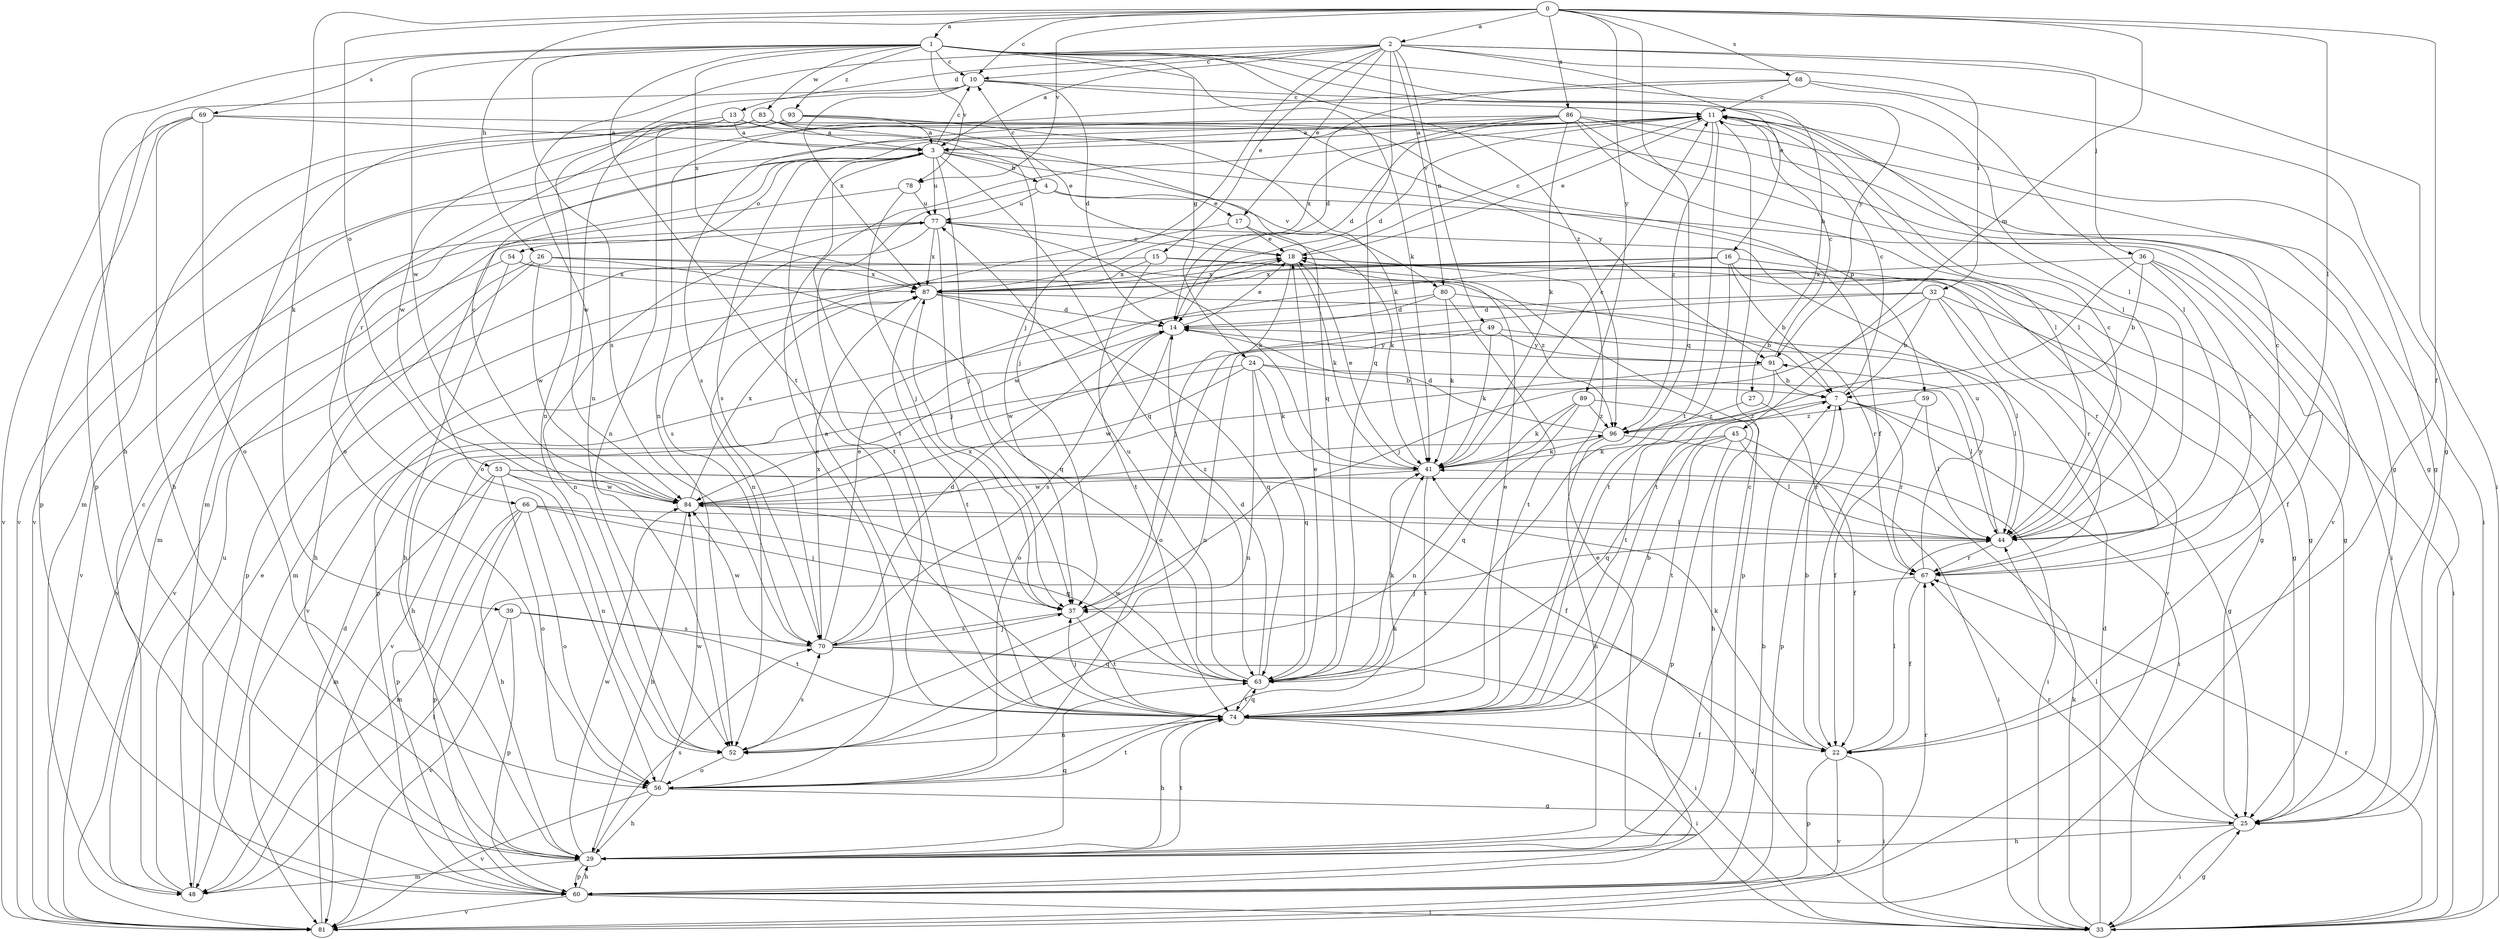 strict digraph  {
0;
1;
2;
3;
4;
7;
10;
11;
13;
14;
15;
16;
17;
18;
22;
24;
25;
26;
27;
29;
32;
33;
36;
37;
39;
41;
44;
45;
48;
49;
52;
53;
54;
56;
59;
60;
63;
66;
67;
68;
69;
70;
74;
77;
78;
80;
81;
83;
84;
86;
87;
89;
91;
93;
96;
0 -> 1  [label=a];
0 -> 2  [label=a];
0 -> 10  [label=c];
0 -> 22  [label=f];
0 -> 26  [label=h];
0 -> 39  [label=k];
0 -> 44  [label=l];
0 -> 45  [label=m];
0 -> 53  [label=o];
0 -> 63  [label=q];
0 -> 68  [label=s];
0 -> 78  [label=v];
0 -> 86  [label=x];
0 -> 89  [label=y];
1 -> 10  [label=c];
1 -> 24  [label=g];
1 -> 27  [label=h];
1 -> 29  [label=h];
1 -> 41  [label=k];
1 -> 44  [label=l];
1 -> 69  [label=s];
1 -> 70  [label=s];
1 -> 74  [label=t];
1 -> 78  [label=v];
1 -> 83  [label=w];
1 -> 84  [label=w];
1 -> 87  [label=x];
1 -> 91  [label=y];
1 -> 93  [label=z];
1 -> 96  [label=z];
2 -> 3  [label=a];
2 -> 10  [label=c];
2 -> 13  [label=d];
2 -> 15  [label=e];
2 -> 16  [label=e];
2 -> 17  [label=e];
2 -> 32  [label=i];
2 -> 33  [label=i];
2 -> 36  [label=j];
2 -> 37  [label=j];
2 -> 49  [label=n];
2 -> 52  [label=n];
2 -> 63  [label=q];
2 -> 80  [label=v];
3 -> 4  [label=b];
3 -> 10  [label=c];
3 -> 37  [label=j];
3 -> 54  [label=o];
3 -> 56  [label=o];
3 -> 59  [label=p];
3 -> 63  [label=q];
3 -> 66  [label=r];
3 -> 70  [label=s];
3 -> 74  [label=t];
3 -> 77  [label=u];
3 -> 80  [label=v];
4 -> 10  [label=c];
4 -> 17  [label=e];
4 -> 33  [label=i];
4 -> 74  [label=t];
4 -> 77  [label=u];
7 -> 11  [label=c];
7 -> 25  [label=g];
7 -> 33  [label=i];
7 -> 60  [label=p];
7 -> 67  [label=r];
7 -> 96  [label=z];
10 -> 11  [label=c];
10 -> 14  [label=d];
10 -> 44  [label=l];
10 -> 52  [label=n];
10 -> 60  [label=p];
10 -> 87  [label=x];
11 -> 3  [label=a];
11 -> 14  [label=d];
11 -> 18  [label=e];
11 -> 25  [label=g];
11 -> 44  [label=l];
11 -> 74  [label=t];
11 -> 81  [label=v];
11 -> 96  [label=z];
13 -> 3  [label=a];
13 -> 37  [label=j];
13 -> 48  [label=m];
13 -> 52  [label=n];
13 -> 63  [label=q];
13 -> 84  [label=w];
14 -> 18  [label=e];
14 -> 56  [label=o];
14 -> 70  [label=s];
14 -> 91  [label=y];
15 -> 25  [label=g];
15 -> 60  [label=p];
15 -> 74  [label=t];
15 -> 81  [label=v];
15 -> 87  [label=x];
16 -> 7  [label=b];
16 -> 48  [label=m];
16 -> 67  [label=r];
16 -> 74  [label=t];
16 -> 81  [label=v];
16 -> 84  [label=w];
16 -> 87  [label=x];
17 -> 18  [label=e];
17 -> 41  [label=k];
17 -> 52  [label=n];
18 -> 11  [label=c];
18 -> 25  [label=g];
18 -> 37  [label=j];
18 -> 41  [label=k];
18 -> 87  [label=x];
22 -> 7  [label=b];
22 -> 33  [label=i];
22 -> 41  [label=k];
22 -> 44  [label=l];
22 -> 60  [label=p];
22 -> 81  [label=v];
24 -> 7  [label=b];
24 -> 29  [label=h];
24 -> 41  [label=k];
24 -> 44  [label=l];
24 -> 52  [label=n];
24 -> 63  [label=q];
24 -> 84  [label=w];
25 -> 29  [label=h];
25 -> 33  [label=i];
25 -> 44  [label=l];
25 -> 67  [label=r];
26 -> 25  [label=g];
26 -> 29  [label=h];
26 -> 60  [label=p];
26 -> 63  [label=q];
26 -> 84  [label=w];
26 -> 87  [label=x];
27 -> 67  [label=r];
27 -> 96  [label=z];
29 -> 11  [label=c];
29 -> 18  [label=e];
29 -> 48  [label=m];
29 -> 60  [label=p];
29 -> 63  [label=q];
29 -> 70  [label=s];
29 -> 74  [label=t];
29 -> 84  [label=w];
32 -> 7  [label=b];
32 -> 14  [label=d];
32 -> 25  [label=g];
32 -> 37  [label=j];
32 -> 44  [label=l];
32 -> 56  [label=o];
32 -> 67  [label=r];
33 -> 14  [label=d];
33 -> 25  [label=g];
33 -> 37  [label=j];
33 -> 41  [label=k];
33 -> 67  [label=r];
36 -> 7  [label=b];
36 -> 22  [label=f];
36 -> 33  [label=i];
36 -> 67  [label=r];
36 -> 74  [label=t];
36 -> 87  [label=x];
37 -> 70  [label=s];
37 -> 74  [label=t];
37 -> 87  [label=x];
39 -> 60  [label=p];
39 -> 70  [label=s];
39 -> 74  [label=t];
39 -> 81  [label=v];
41 -> 11  [label=c];
41 -> 18  [label=e];
41 -> 74  [label=t];
41 -> 84  [label=w];
44 -> 11  [label=c];
44 -> 67  [label=r];
44 -> 91  [label=y];
45 -> 22  [label=f];
45 -> 41  [label=k];
45 -> 44  [label=l];
45 -> 60  [label=p];
45 -> 63  [label=q];
45 -> 74  [label=t];
48 -> 11  [label=c];
48 -> 18  [label=e];
48 -> 44  [label=l];
48 -> 77  [label=u];
49 -> 41  [label=k];
49 -> 44  [label=l];
49 -> 52  [label=n];
49 -> 84  [label=w];
49 -> 91  [label=y];
52 -> 56  [label=o];
52 -> 70  [label=s];
53 -> 22  [label=f];
53 -> 33  [label=i];
53 -> 48  [label=m];
53 -> 52  [label=n];
53 -> 56  [label=o];
53 -> 60  [label=p];
53 -> 84  [label=w];
54 -> 29  [label=h];
54 -> 81  [label=v];
54 -> 87  [label=x];
54 -> 96  [label=z];
56 -> 11  [label=c];
56 -> 25  [label=g];
56 -> 29  [label=h];
56 -> 41  [label=k];
56 -> 74  [label=t];
56 -> 81  [label=v];
56 -> 84  [label=w];
59 -> 22  [label=f];
59 -> 44  [label=l];
59 -> 96  [label=z];
60 -> 7  [label=b];
60 -> 29  [label=h];
60 -> 33  [label=i];
60 -> 67  [label=r];
60 -> 81  [label=v];
63 -> 14  [label=d];
63 -> 18  [label=e];
63 -> 41  [label=k];
63 -> 74  [label=t];
63 -> 77  [label=u];
63 -> 84  [label=w];
66 -> 29  [label=h];
66 -> 37  [label=j];
66 -> 44  [label=l];
66 -> 48  [label=m];
66 -> 56  [label=o];
66 -> 60  [label=p];
66 -> 63  [label=q];
67 -> 11  [label=c];
67 -> 22  [label=f];
67 -> 37  [label=j];
67 -> 77  [label=u];
68 -> 11  [label=c];
68 -> 14  [label=d];
68 -> 25  [label=g];
68 -> 44  [label=l];
68 -> 52  [label=n];
69 -> 3  [label=a];
69 -> 29  [label=h];
69 -> 56  [label=o];
69 -> 60  [label=p];
69 -> 81  [label=v];
69 -> 91  [label=y];
70 -> 14  [label=d];
70 -> 18  [label=e];
70 -> 33  [label=i];
70 -> 37  [label=j];
70 -> 63  [label=q];
70 -> 84  [label=w];
70 -> 87  [label=x];
74 -> 3  [label=a];
74 -> 7  [label=b];
74 -> 18  [label=e];
74 -> 22  [label=f];
74 -> 29  [label=h];
74 -> 33  [label=i];
74 -> 37  [label=j];
74 -> 52  [label=n];
74 -> 63  [label=q];
77 -> 18  [label=e];
77 -> 37  [label=j];
77 -> 41  [label=k];
77 -> 52  [label=n];
77 -> 70  [label=s];
77 -> 81  [label=v];
77 -> 87  [label=x];
78 -> 37  [label=j];
78 -> 48  [label=m];
78 -> 77  [label=u];
80 -> 7  [label=b];
80 -> 14  [label=d];
80 -> 41  [label=k];
80 -> 74  [label=t];
80 -> 81  [label=v];
81 -> 14  [label=d];
83 -> 3  [label=a];
83 -> 18  [label=e];
83 -> 25  [label=g];
83 -> 48  [label=m];
83 -> 84  [label=w];
84 -> 11  [label=c];
84 -> 29  [label=h];
84 -> 44  [label=l];
84 -> 87  [label=x];
84 -> 96  [label=z];
86 -> 3  [label=a];
86 -> 14  [label=d];
86 -> 25  [label=g];
86 -> 33  [label=i];
86 -> 41  [label=k];
86 -> 44  [label=l];
86 -> 70  [label=s];
86 -> 81  [label=v];
86 -> 87  [label=x];
87 -> 14  [label=d];
87 -> 60  [label=p];
87 -> 63  [label=q];
87 -> 67  [label=r];
87 -> 74  [label=t];
89 -> 29  [label=h];
89 -> 41  [label=k];
89 -> 52  [label=n];
89 -> 63  [label=q];
89 -> 96  [label=z];
91 -> 7  [label=b];
91 -> 11  [label=c];
91 -> 74  [label=t];
91 -> 81  [label=v];
93 -> 3  [label=a];
93 -> 22  [label=f];
93 -> 41  [label=k];
93 -> 56  [label=o];
93 -> 81  [label=v];
96 -> 14  [label=d];
96 -> 29  [label=h];
96 -> 33  [label=i];
96 -> 41  [label=k];
}
